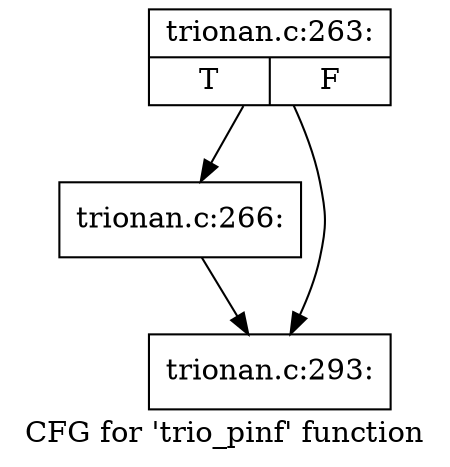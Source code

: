 digraph "CFG for 'trio_pinf' function" {
	label="CFG for 'trio_pinf' function";

	Node0x4cf06c0 [shape=record,label="{trionan.c:263:|{<s0>T|<s1>F}}"];
	Node0x4cf06c0 -> Node0x48c6b80;
	Node0x4cf06c0 -> Node0x48c6bd0;
	Node0x48c6b80 [shape=record,label="{trionan.c:266:}"];
	Node0x48c6b80 -> Node0x48c6bd0;
	Node0x48c6bd0 [shape=record,label="{trionan.c:293:}"];
}
